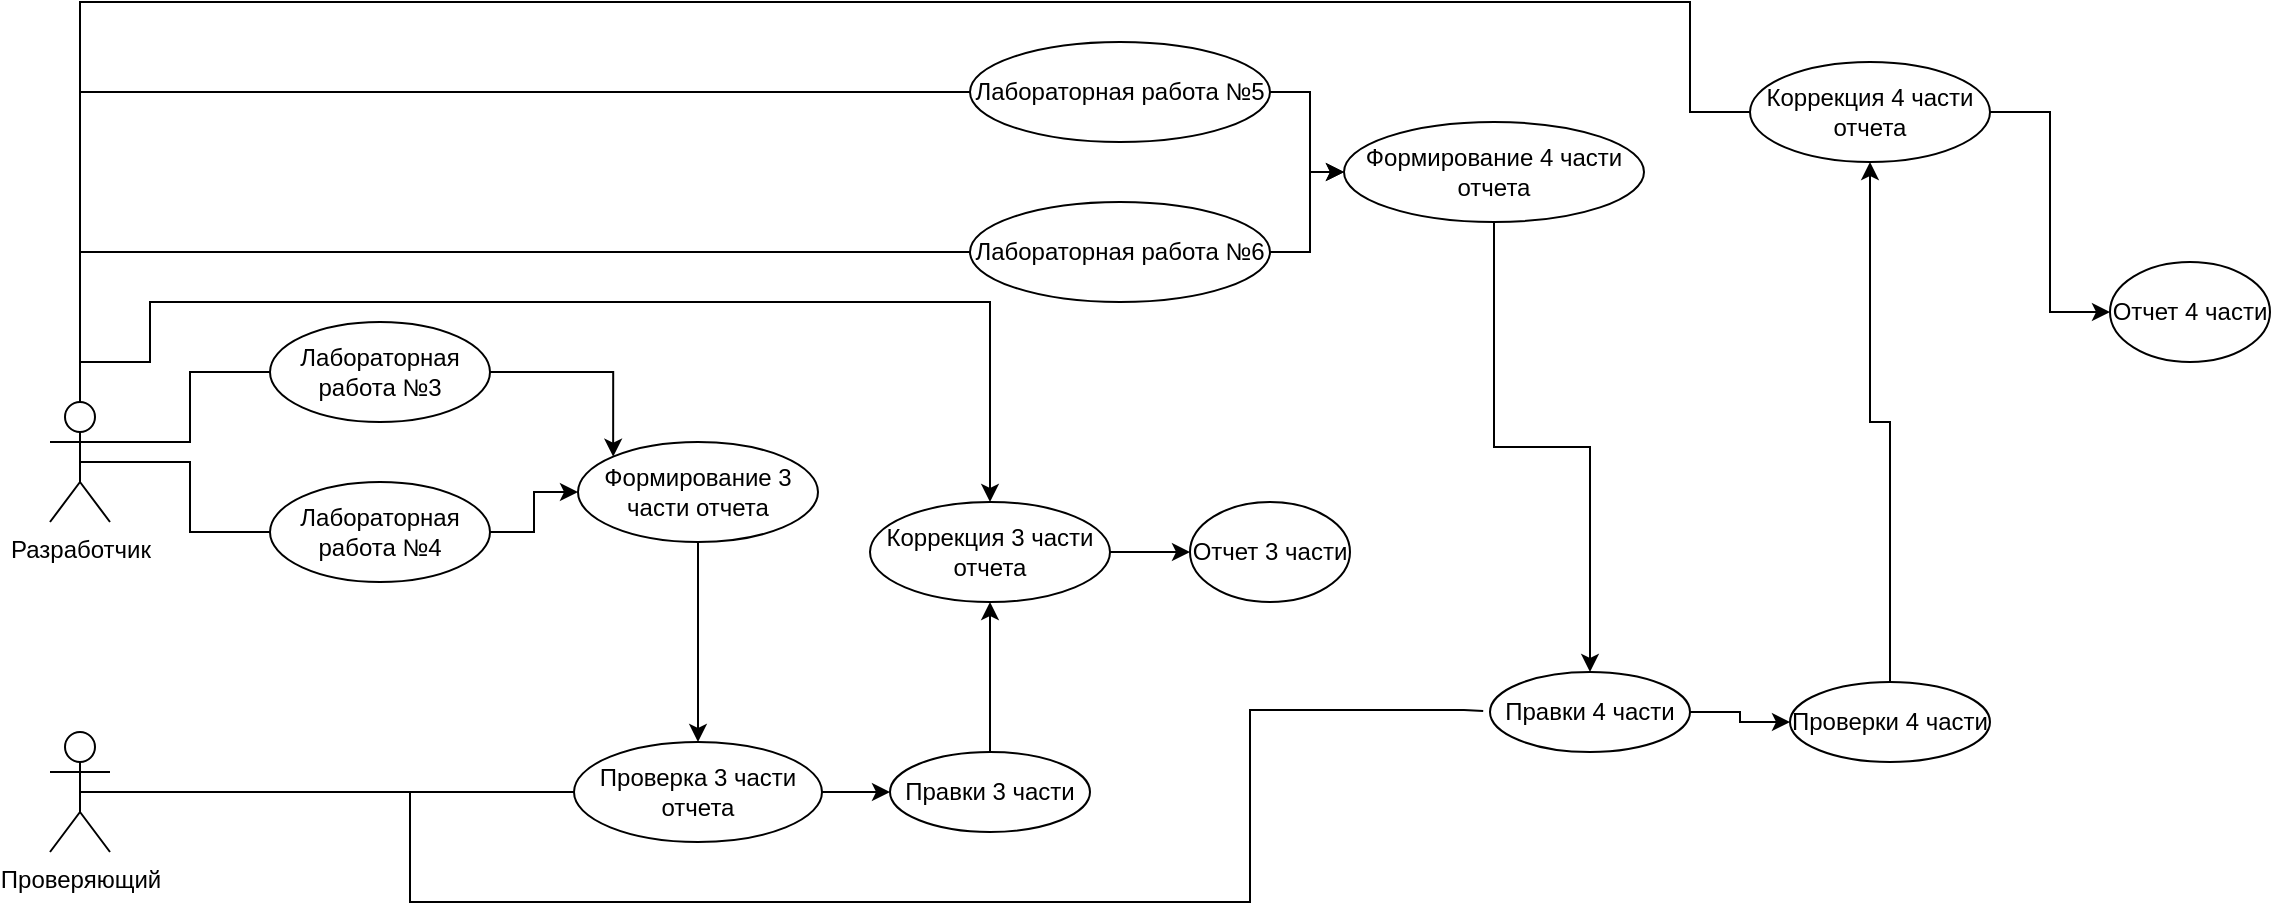 <mxfile version="24.3.1" type="github">
  <diagram name="Страница — 1" id="A8r4hmOSyhe4PhO5Mt6q">
    <mxGraphModel dx="1300" dy="1883" grid="0" gridSize="10" guides="1" tooltips="1" connect="1" arrows="1" fold="1" page="1" pageScale="1" pageWidth="827" pageHeight="1169" math="0" shadow="0">
      <root>
        <mxCell id="0" />
        <mxCell id="1" parent="0" />
        <mxCell id="AEwSaddFQDSfDWbdDlGo-1" style="edgeStyle=orthogonalEdgeStyle;rounded=0;orthogonalLoop=1;jettySize=auto;html=1;exitX=1;exitY=0.333;exitDx=0;exitDy=0;exitPerimeter=0;entryX=0;entryY=0.5;entryDx=0;entryDy=0;endArrow=none;endFill=0;" edge="1" parent="1" source="AEwSaddFQDSfDWbdDlGo-7" target="AEwSaddFQDSfDWbdDlGo-12">
          <mxGeometry relative="1" as="geometry" />
        </mxCell>
        <mxCell id="AEwSaddFQDSfDWbdDlGo-4" style="edgeStyle=orthogonalEdgeStyle;rounded=0;orthogonalLoop=1;jettySize=auto;html=1;exitX=0.5;exitY=0;exitDx=0;exitDy=0;exitPerimeter=0;entryX=0;entryY=0.5;entryDx=0;entryDy=0;endArrow=none;endFill=0;" edge="1" parent="1" source="AEwSaddFQDSfDWbdDlGo-7" target="AEwSaddFQDSfDWbdDlGo-27">
          <mxGeometry relative="1" as="geometry" />
        </mxCell>
        <mxCell id="AEwSaddFQDSfDWbdDlGo-5" style="edgeStyle=orthogonalEdgeStyle;rounded=0;orthogonalLoop=1;jettySize=auto;html=1;exitX=0.5;exitY=0;exitDx=0;exitDy=0;exitPerimeter=0;entryX=0;entryY=0.5;entryDx=0;entryDy=0;endArrow=none;endFill=0;" edge="1" parent="1" source="AEwSaddFQDSfDWbdDlGo-7" target="AEwSaddFQDSfDWbdDlGo-29">
          <mxGeometry relative="1" as="geometry" />
        </mxCell>
        <mxCell id="AEwSaddFQDSfDWbdDlGo-6" style="edgeStyle=orthogonalEdgeStyle;rounded=0;orthogonalLoop=1;jettySize=auto;html=1;exitX=0.5;exitY=0;exitDx=0;exitDy=0;exitPerimeter=0;entryX=0;entryY=0.5;entryDx=0;entryDy=0;endArrow=none;endFill=0;" edge="1" parent="1" source="AEwSaddFQDSfDWbdDlGo-7" target="AEwSaddFQDSfDWbdDlGo-35">
          <mxGeometry relative="1" as="geometry">
            <Array as="points">
              <mxPoint x="45" y="-120" />
              <mxPoint x="850" y="-120" />
              <mxPoint x="850" y="-65" />
            </Array>
          </mxGeometry>
        </mxCell>
        <mxCell id="AEwSaddFQDSfDWbdDlGo-40" style="edgeStyle=orthogonalEdgeStyle;rounded=0;orthogonalLoop=1;jettySize=auto;html=1;exitX=0.5;exitY=0.5;exitDx=0;exitDy=0;exitPerimeter=0;entryX=0;entryY=0.5;entryDx=0;entryDy=0;endArrow=none;endFill=0;" edge="1" parent="1" source="AEwSaddFQDSfDWbdDlGo-7" target="AEwSaddFQDSfDWbdDlGo-39">
          <mxGeometry relative="1" as="geometry" />
        </mxCell>
        <mxCell id="AEwSaddFQDSfDWbdDlGo-42" style="edgeStyle=orthogonalEdgeStyle;rounded=0;orthogonalLoop=1;jettySize=auto;html=1;exitX=0.5;exitY=0;exitDx=0;exitDy=0;exitPerimeter=0;" edge="1" parent="1" source="AEwSaddFQDSfDWbdDlGo-7" target="AEwSaddFQDSfDWbdDlGo-24">
          <mxGeometry relative="1" as="geometry">
            <Array as="points">
              <mxPoint x="45" y="60" />
              <mxPoint x="80" y="60" />
              <mxPoint x="80" y="30" />
              <mxPoint x="500" y="30" />
            </Array>
          </mxGeometry>
        </mxCell>
        <mxCell id="AEwSaddFQDSfDWbdDlGo-7" value="Разработчик" style="shape=umlActor;verticalLabelPosition=bottom;verticalAlign=top;html=1;" vertex="1" parent="1">
          <mxGeometry x="30" y="80" width="30" height="60" as="geometry" />
        </mxCell>
        <mxCell id="AEwSaddFQDSfDWbdDlGo-8" style="edgeStyle=orthogonalEdgeStyle;rounded=0;orthogonalLoop=1;jettySize=auto;html=1;exitX=0.5;exitY=0.5;exitDx=0;exitDy=0;exitPerimeter=0;entryX=0;entryY=0.5;entryDx=0;entryDy=0;endArrow=none;endFill=0;" edge="1" parent="1" source="AEwSaddFQDSfDWbdDlGo-10" target="AEwSaddFQDSfDWbdDlGo-20">
          <mxGeometry relative="1" as="geometry" />
        </mxCell>
        <mxCell id="AEwSaddFQDSfDWbdDlGo-9" style="edgeStyle=orthogonalEdgeStyle;rounded=0;orthogonalLoop=1;jettySize=auto;html=1;exitX=0.5;exitY=0.5;exitDx=0;exitDy=0;exitPerimeter=0;entryX=-0.034;entryY=0.487;entryDx=0;entryDy=0;entryPerimeter=0;endArrow=none;endFill=0;" edge="1" parent="1" source="AEwSaddFQDSfDWbdDlGo-10" target="AEwSaddFQDSfDWbdDlGo-33">
          <mxGeometry relative="1" as="geometry">
            <Array as="points">
              <mxPoint x="210" y="275" />
              <mxPoint x="210" y="330" />
              <mxPoint x="630" y="330" />
              <mxPoint x="630" y="234" />
              <mxPoint x="737" y="234" />
            </Array>
          </mxGeometry>
        </mxCell>
        <mxCell id="AEwSaddFQDSfDWbdDlGo-10" value="Проверяющий" style="shape=umlActor;verticalLabelPosition=bottom;verticalAlign=top;html=1;" vertex="1" parent="1">
          <mxGeometry x="30" y="245" width="30" height="60" as="geometry" />
        </mxCell>
        <mxCell id="AEwSaddFQDSfDWbdDlGo-11" style="edgeStyle=orthogonalEdgeStyle;rounded=0;orthogonalLoop=1;jettySize=auto;html=1;exitX=1;exitY=0.5;exitDx=0;exitDy=0;entryX=0;entryY=0;entryDx=0;entryDy=0;" edge="1" parent="1" source="AEwSaddFQDSfDWbdDlGo-12" target="AEwSaddFQDSfDWbdDlGo-18">
          <mxGeometry relative="1" as="geometry" />
        </mxCell>
        <mxCell id="AEwSaddFQDSfDWbdDlGo-12" value="Лабораторная работа №3" style="ellipse;whiteSpace=wrap;html=1;" vertex="1" parent="1">
          <mxGeometry x="140" y="40" width="110" height="50" as="geometry" />
        </mxCell>
        <mxCell id="AEwSaddFQDSfDWbdDlGo-17" style="edgeStyle=orthogonalEdgeStyle;rounded=0;orthogonalLoop=1;jettySize=auto;html=1;exitX=0.5;exitY=1;exitDx=0;exitDy=0;entryX=0.5;entryY=0;entryDx=0;entryDy=0;" edge="1" parent="1" source="AEwSaddFQDSfDWbdDlGo-18" target="AEwSaddFQDSfDWbdDlGo-20">
          <mxGeometry relative="1" as="geometry" />
        </mxCell>
        <mxCell id="AEwSaddFQDSfDWbdDlGo-18" value="Формирование 3 части отчета" style="ellipse;whiteSpace=wrap;html=1;" vertex="1" parent="1">
          <mxGeometry x="294" y="100" width="120" height="50" as="geometry" />
        </mxCell>
        <mxCell id="AEwSaddFQDSfDWbdDlGo-19" style="edgeStyle=orthogonalEdgeStyle;rounded=0;orthogonalLoop=1;jettySize=auto;html=1;exitX=1;exitY=0.5;exitDx=0;exitDy=0;entryX=0;entryY=0.5;entryDx=0;entryDy=0;" edge="1" parent="1" source="AEwSaddFQDSfDWbdDlGo-20" target="AEwSaddFQDSfDWbdDlGo-22">
          <mxGeometry relative="1" as="geometry" />
        </mxCell>
        <mxCell id="AEwSaddFQDSfDWbdDlGo-20" value="Проверка 3 части отчета" style="ellipse;whiteSpace=wrap;html=1;" vertex="1" parent="1">
          <mxGeometry x="292" y="250" width="124" height="50" as="geometry" />
        </mxCell>
        <mxCell id="AEwSaddFQDSfDWbdDlGo-21" style="edgeStyle=orthogonalEdgeStyle;rounded=0;orthogonalLoop=1;jettySize=auto;html=1;exitX=0.5;exitY=0;exitDx=0;exitDy=0;entryX=0.5;entryY=1;entryDx=0;entryDy=0;" edge="1" parent="1" source="AEwSaddFQDSfDWbdDlGo-22" target="AEwSaddFQDSfDWbdDlGo-24">
          <mxGeometry relative="1" as="geometry" />
        </mxCell>
        <mxCell id="AEwSaddFQDSfDWbdDlGo-22" value="Правки 3 части" style="ellipse;whiteSpace=wrap;html=1;" vertex="1" parent="1">
          <mxGeometry x="450" y="255" width="100" height="40" as="geometry" />
        </mxCell>
        <mxCell id="AEwSaddFQDSfDWbdDlGo-23" style="edgeStyle=orthogonalEdgeStyle;rounded=0;orthogonalLoop=1;jettySize=auto;html=1;exitX=1;exitY=0.5;exitDx=0;exitDy=0;entryX=0;entryY=0.5;entryDx=0;entryDy=0;" edge="1" parent="1" source="AEwSaddFQDSfDWbdDlGo-24" target="AEwSaddFQDSfDWbdDlGo-25">
          <mxGeometry relative="1" as="geometry" />
        </mxCell>
        <mxCell id="AEwSaddFQDSfDWbdDlGo-24" value="Коррекция 3 части отчета" style="ellipse;whiteSpace=wrap;html=1;" vertex="1" parent="1">
          <mxGeometry x="440" y="130" width="120" height="50" as="geometry" />
        </mxCell>
        <mxCell id="AEwSaddFQDSfDWbdDlGo-25" value="Отчет 3 части" style="ellipse;whiteSpace=wrap;html=1;" vertex="1" parent="1">
          <mxGeometry x="600" y="130" width="80" height="50" as="geometry" />
        </mxCell>
        <mxCell id="AEwSaddFQDSfDWbdDlGo-26" style="edgeStyle=orthogonalEdgeStyle;rounded=0;orthogonalLoop=1;jettySize=auto;html=1;exitX=1;exitY=0.5;exitDx=0;exitDy=0;" edge="1" parent="1" source="AEwSaddFQDSfDWbdDlGo-27" target="AEwSaddFQDSfDWbdDlGo-31">
          <mxGeometry relative="1" as="geometry" />
        </mxCell>
        <mxCell id="AEwSaddFQDSfDWbdDlGo-27" value="Лабораторная работа №5" style="ellipse;whiteSpace=wrap;html=1;" vertex="1" parent="1">
          <mxGeometry x="490" y="-100" width="150" height="50" as="geometry" />
        </mxCell>
        <mxCell id="AEwSaddFQDSfDWbdDlGo-28" style="edgeStyle=orthogonalEdgeStyle;rounded=0;orthogonalLoop=1;jettySize=auto;html=1;exitX=1;exitY=0.5;exitDx=0;exitDy=0;entryX=0;entryY=0.5;entryDx=0;entryDy=0;" edge="1" parent="1" source="AEwSaddFQDSfDWbdDlGo-29" target="AEwSaddFQDSfDWbdDlGo-31">
          <mxGeometry relative="1" as="geometry" />
        </mxCell>
        <mxCell id="AEwSaddFQDSfDWbdDlGo-29" value="Лабораторная работа №6" style="ellipse;whiteSpace=wrap;html=1;" vertex="1" parent="1">
          <mxGeometry x="490" y="-20" width="150" height="50" as="geometry" />
        </mxCell>
        <mxCell id="AEwSaddFQDSfDWbdDlGo-30" style="edgeStyle=orthogonalEdgeStyle;rounded=0;orthogonalLoop=1;jettySize=auto;html=1;exitX=0.5;exitY=1;exitDx=0;exitDy=0;entryX=0.5;entryY=0;entryDx=0;entryDy=0;" edge="1" parent="1" source="AEwSaddFQDSfDWbdDlGo-31" target="AEwSaddFQDSfDWbdDlGo-33">
          <mxGeometry relative="1" as="geometry" />
        </mxCell>
        <mxCell id="AEwSaddFQDSfDWbdDlGo-31" value="Формирование 4 части отчета" style="ellipse;whiteSpace=wrap;html=1;" vertex="1" parent="1">
          <mxGeometry x="677" y="-60" width="150" height="50" as="geometry" />
        </mxCell>
        <mxCell id="AEwSaddFQDSfDWbdDlGo-32" style="edgeStyle=orthogonalEdgeStyle;rounded=0;orthogonalLoop=1;jettySize=auto;html=1;exitX=1;exitY=0.5;exitDx=0;exitDy=0;entryX=0;entryY=0.5;entryDx=0;entryDy=0;" edge="1" parent="1" source="AEwSaddFQDSfDWbdDlGo-33" target="AEwSaddFQDSfDWbdDlGo-38">
          <mxGeometry relative="1" as="geometry" />
        </mxCell>
        <mxCell id="AEwSaddFQDSfDWbdDlGo-33" value="Правки 4 части" style="ellipse;whiteSpace=wrap;html=1;" vertex="1" parent="1">
          <mxGeometry x="750" y="215" width="100" height="40" as="geometry" />
        </mxCell>
        <mxCell id="AEwSaddFQDSfDWbdDlGo-34" style="edgeStyle=orthogonalEdgeStyle;rounded=0;orthogonalLoop=1;jettySize=auto;html=1;exitX=1;exitY=0.5;exitDx=0;exitDy=0;entryX=0;entryY=0.5;entryDx=0;entryDy=0;" edge="1" parent="1" source="AEwSaddFQDSfDWbdDlGo-35" target="AEwSaddFQDSfDWbdDlGo-36">
          <mxGeometry relative="1" as="geometry" />
        </mxCell>
        <mxCell id="AEwSaddFQDSfDWbdDlGo-35" value="Коррекция 4 части отчета" style="ellipse;whiteSpace=wrap;html=1;" vertex="1" parent="1">
          <mxGeometry x="880" y="-90" width="120" height="50" as="geometry" />
        </mxCell>
        <mxCell id="AEwSaddFQDSfDWbdDlGo-36" value="Отчет 4 части" style="ellipse;whiteSpace=wrap;html=1;" vertex="1" parent="1">
          <mxGeometry x="1060" y="10" width="80" height="50" as="geometry" />
        </mxCell>
        <mxCell id="AEwSaddFQDSfDWbdDlGo-37" style="edgeStyle=orthogonalEdgeStyle;rounded=0;orthogonalLoop=1;jettySize=auto;html=1;exitX=0.5;exitY=0;exitDx=0;exitDy=0;entryX=0.5;entryY=1;entryDx=0;entryDy=0;" edge="1" parent="1" source="AEwSaddFQDSfDWbdDlGo-38" target="AEwSaddFQDSfDWbdDlGo-35">
          <mxGeometry relative="1" as="geometry" />
        </mxCell>
        <mxCell id="AEwSaddFQDSfDWbdDlGo-38" value="Проверки 4 части" style="ellipse;whiteSpace=wrap;html=1;" vertex="1" parent="1">
          <mxGeometry x="900" y="220" width="100" height="40" as="geometry" />
        </mxCell>
        <mxCell id="AEwSaddFQDSfDWbdDlGo-41" style="edgeStyle=orthogonalEdgeStyle;rounded=0;orthogonalLoop=1;jettySize=auto;html=1;exitX=1;exitY=0.5;exitDx=0;exitDy=0;entryX=0;entryY=0.5;entryDx=0;entryDy=0;" edge="1" parent="1" source="AEwSaddFQDSfDWbdDlGo-39" target="AEwSaddFQDSfDWbdDlGo-18">
          <mxGeometry relative="1" as="geometry" />
        </mxCell>
        <mxCell id="AEwSaddFQDSfDWbdDlGo-39" value="Лабораторная работа №4" style="ellipse;whiteSpace=wrap;html=1;" vertex="1" parent="1">
          <mxGeometry x="140" y="120" width="110" height="50" as="geometry" />
        </mxCell>
      </root>
    </mxGraphModel>
  </diagram>
</mxfile>
